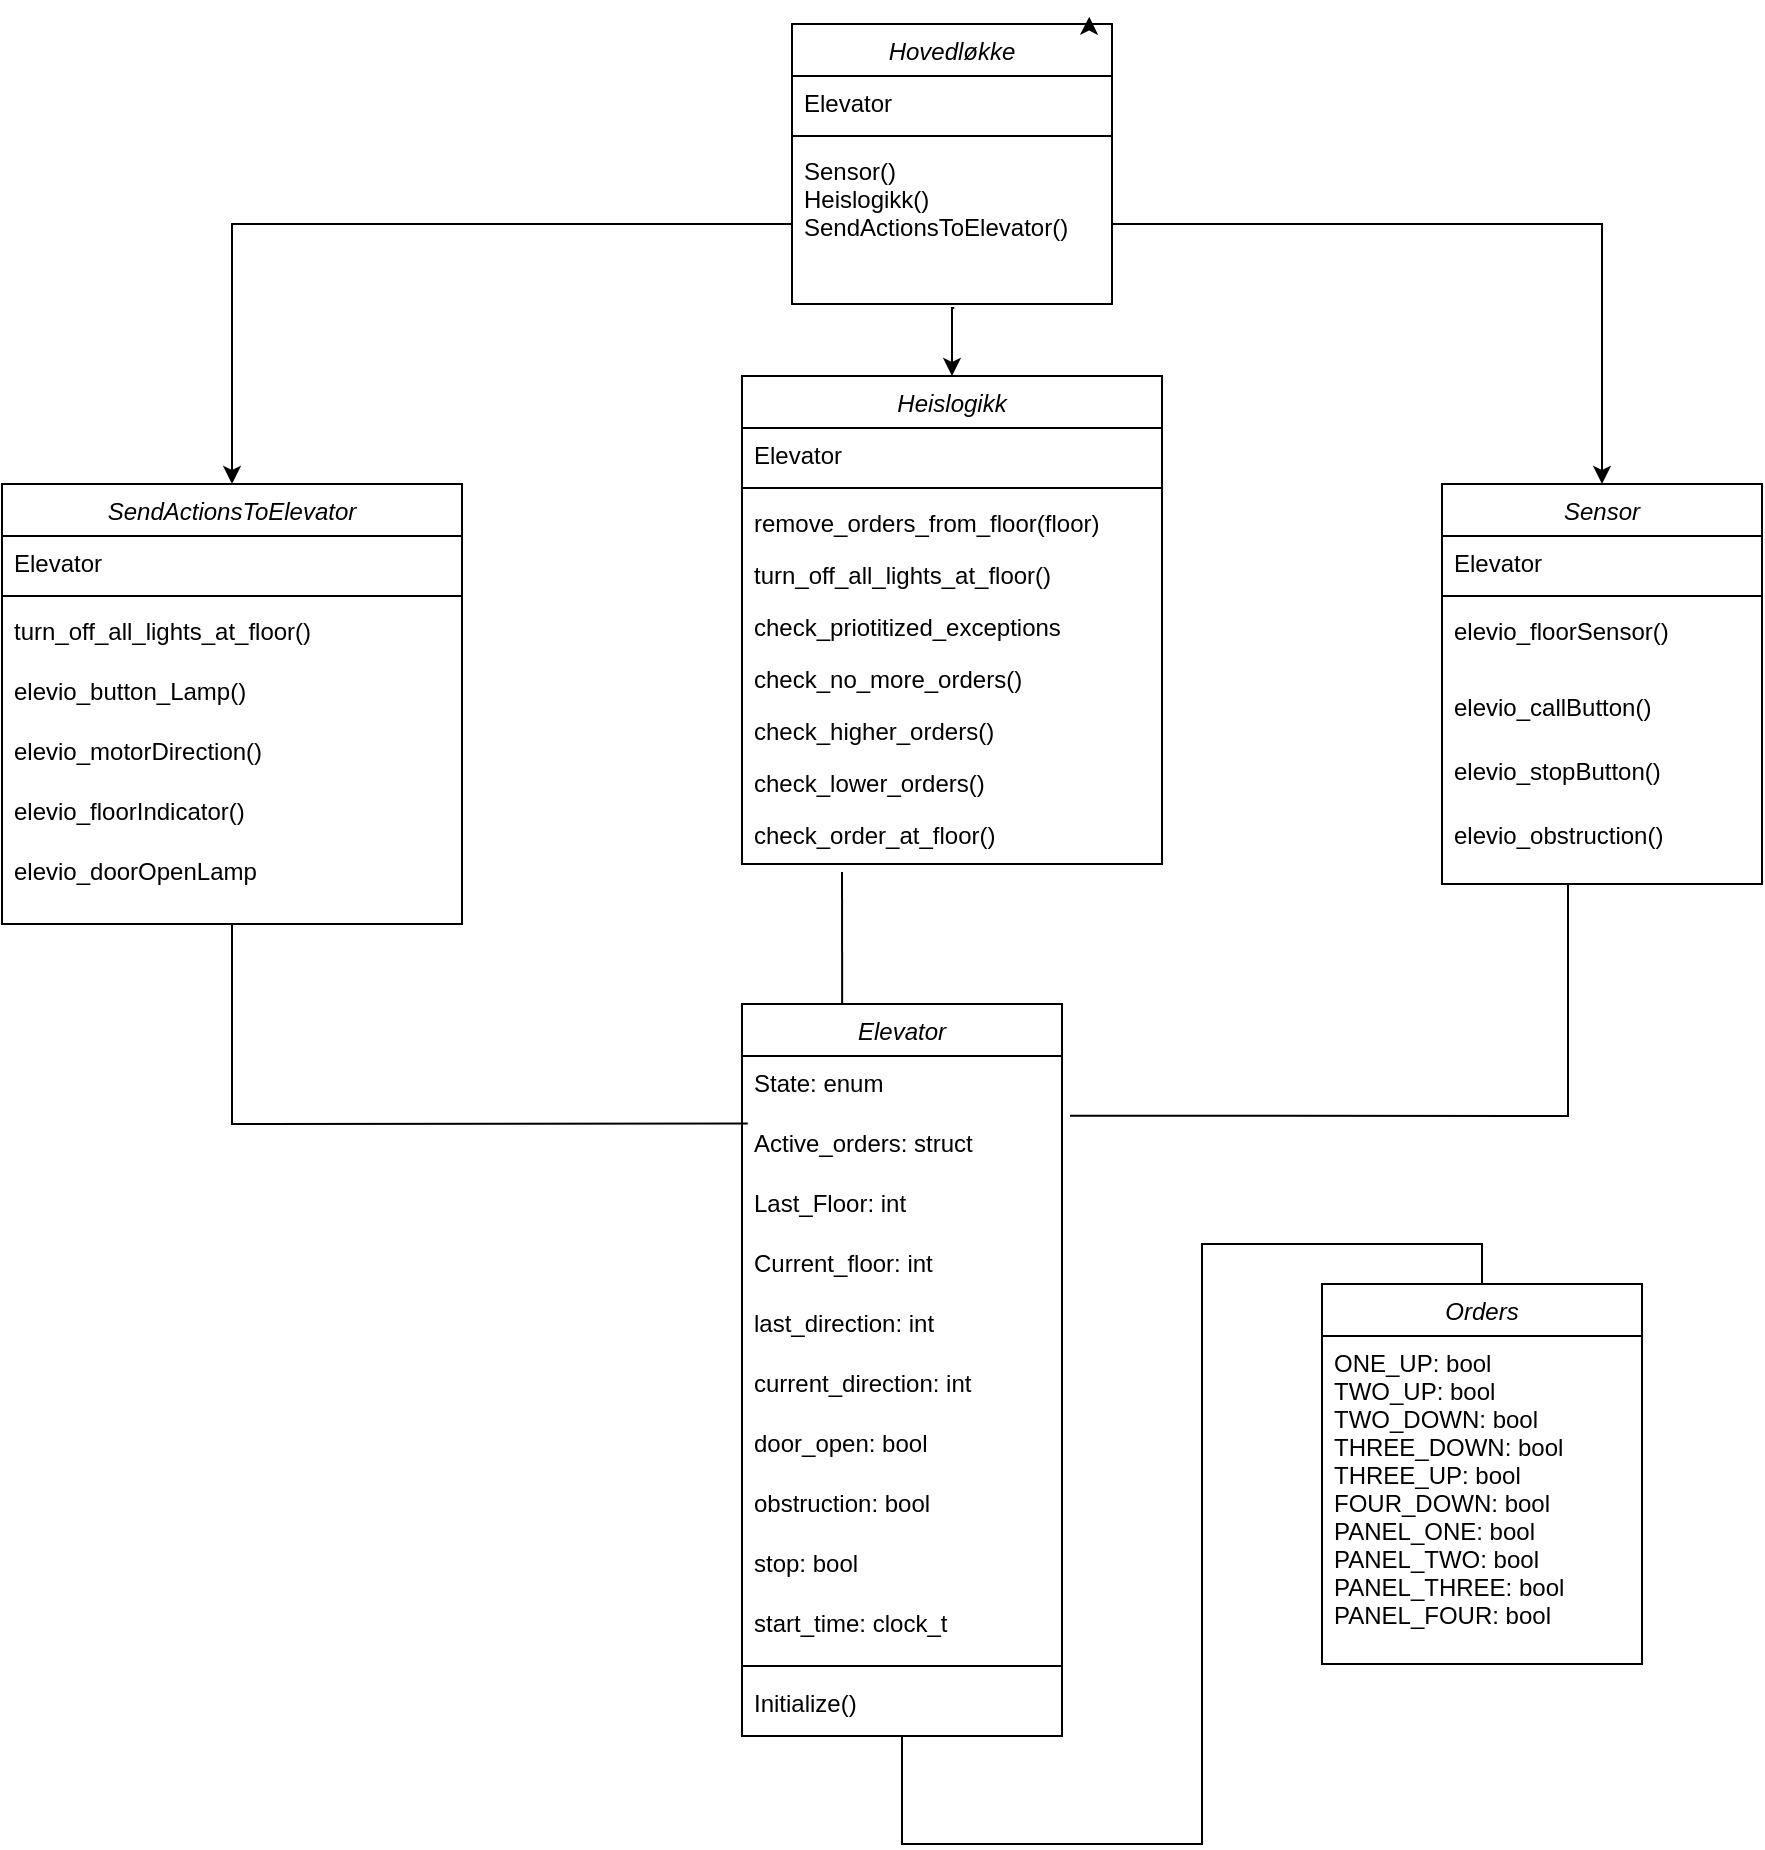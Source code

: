 <mxfile version="26.1.1">
  <diagram id="C5RBs43oDa-KdzZeNtuy" name="Page-1">
    <mxGraphModel dx="2028" dy="2124" grid="1" gridSize="10" guides="1" tooltips="1" connect="1" arrows="1" fold="1" page="1" pageScale="1" pageWidth="827" pageHeight="1169" math="0" shadow="0">
      <root>
        <mxCell id="WIyWlLk6GJQsqaUBKTNV-0" />
        <mxCell id="WIyWlLk6GJQsqaUBKTNV-1" parent="WIyWlLk6GJQsqaUBKTNV-0" />
        <mxCell id="zkfFHV4jXpPFQw0GAbJ--0" value="Hovedløkke" style="swimlane;fontStyle=2;align=center;verticalAlign=top;childLayout=stackLayout;horizontal=1;startSize=26;horizontalStack=0;resizeParent=1;resizeLast=0;collapsible=1;marginBottom=0;rounded=0;shadow=0;strokeWidth=1;" parent="WIyWlLk6GJQsqaUBKTNV-1" vertex="1">
          <mxGeometry x="455" y="-10" width="160" height="140" as="geometry">
            <mxRectangle x="230" y="140" width="160" height="26" as="alternateBounds" />
          </mxGeometry>
        </mxCell>
        <mxCell id="zkfFHV4jXpPFQw0GAbJ--1" value="Elevator" style="text;align=left;verticalAlign=top;spacingLeft=4;spacingRight=4;overflow=hidden;rotatable=0;points=[[0,0.5],[1,0.5]];portConstraint=eastwest;" parent="zkfFHV4jXpPFQw0GAbJ--0" vertex="1">
          <mxGeometry y="26" width="160" height="26" as="geometry" />
        </mxCell>
        <mxCell id="zkfFHV4jXpPFQw0GAbJ--4" value="" style="line;html=1;strokeWidth=1;align=left;verticalAlign=middle;spacingTop=-1;spacingLeft=3;spacingRight=3;rotatable=0;labelPosition=right;points=[];portConstraint=eastwest;" parent="zkfFHV4jXpPFQw0GAbJ--0" vertex="1">
          <mxGeometry y="52" width="160" height="8" as="geometry" />
        </mxCell>
        <mxCell id="zkfFHV4jXpPFQw0GAbJ--5" value="Sensor()&#xa;Heislogikk()&#xa;SendActionsToElevator()" style="text;align=left;verticalAlign=top;spacingLeft=4;spacingRight=4;overflow=hidden;rotatable=0;points=[[0,0.5],[1,0.5]];portConstraint=eastwest;" parent="zkfFHV4jXpPFQw0GAbJ--0" vertex="1">
          <mxGeometry y="60" width="160" height="80" as="geometry" />
        </mxCell>
        <mxCell id="JAbTcYo0nhCRldqUnfxY-1" value="Sensor" style="swimlane;fontStyle=2;align=center;verticalAlign=top;childLayout=stackLayout;horizontal=1;startSize=26;horizontalStack=0;resizeParent=1;resizeLast=0;collapsible=1;marginBottom=0;rounded=0;shadow=0;strokeWidth=1;" vertex="1" parent="WIyWlLk6GJQsqaUBKTNV-1">
          <mxGeometry x="780" y="220" width="160" height="200" as="geometry">
            <mxRectangle x="230" y="140" width="160" height="26" as="alternateBounds" />
          </mxGeometry>
        </mxCell>
        <mxCell id="JAbTcYo0nhCRldqUnfxY-2" value="Elevator" style="text;align=left;verticalAlign=top;spacingLeft=4;spacingRight=4;overflow=hidden;rotatable=0;points=[[0,0.5],[1,0.5]];portConstraint=eastwest;" vertex="1" parent="JAbTcYo0nhCRldqUnfxY-1">
          <mxGeometry y="26" width="160" height="26" as="geometry" />
        </mxCell>
        <mxCell id="JAbTcYo0nhCRldqUnfxY-5" value="" style="line;html=1;strokeWidth=1;align=left;verticalAlign=middle;spacingTop=-1;spacingLeft=3;spacingRight=3;rotatable=0;labelPosition=right;points=[];portConstraint=eastwest;" vertex="1" parent="JAbTcYo0nhCRldqUnfxY-1">
          <mxGeometry y="52" width="160" height="8" as="geometry" />
        </mxCell>
        <mxCell id="JAbTcYo0nhCRldqUnfxY-6" value="elevio_floorSensor()" style="text;align=left;verticalAlign=top;spacingLeft=4;spacingRight=4;overflow=hidden;rotatable=0;points=[[0,0.5],[1,0.5]];portConstraint=eastwest;" vertex="1" parent="JAbTcYo0nhCRldqUnfxY-1">
          <mxGeometry y="60" width="160" height="38" as="geometry" />
        </mxCell>
        <mxCell id="JAbTcYo0nhCRldqUnfxY-57" value="elevio_callButton()" style="text;align=left;verticalAlign=top;spacingLeft=4;spacingRight=4;overflow=hidden;rotatable=0;points=[[0,0.5],[1,0.5]];portConstraint=eastwest;" vertex="1" parent="JAbTcYo0nhCRldqUnfxY-1">
          <mxGeometry y="98" width="160" height="32" as="geometry" />
        </mxCell>
        <mxCell id="JAbTcYo0nhCRldqUnfxY-82" value="elevio_stopButton()" style="text;align=left;verticalAlign=top;spacingLeft=4;spacingRight=4;overflow=hidden;rotatable=0;points=[[0,0.5],[1,0.5]];portConstraint=eastwest;" vertex="1" parent="JAbTcYo0nhCRldqUnfxY-1">
          <mxGeometry y="130" width="160" height="32" as="geometry" />
        </mxCell>
        <mxCell id="JAbTcYo0nhCRldqUnfxY-83" value="elevio_obstruction()" style="text;align=left;verticalAlign=top;spacingLeft=4;spacingRight=4;overflow=hidden;rotatable=0;points=[[0,0.5],[1,0.5]];portConstraint=eastwest;" vertex="1" parent="JAbTcYo0nhCRldqUnfxY-1">
          <mxGeometry y="162" width="160" height="32" as="geometry" />
        </mxCell>
        <mxCell id="JAbTcYo0nhCRldqUnfxY-7" value="Elevator" style="swimlane;fontStyle=2;align=center;verticalAlign=top;childLayout=stackLayout;horizontal=1;startSize=26;horizontalStack=0;resizeParent=1;resizeLast=0;collapsible=1;marginBottom=0;rounded=0;shadow=0;strokeWidth=1;" vertex="1" parent="WIyWlLk6GJQsqaUBKTNV-1">
          <mxGeometry x="430" y="480" width="160" height="366" as="geometry">
            <mxRectangle x="230" y="140" width="160" height="26" as="alternateBounds" />
          </mxGeometry>
        </mxCell>
        <mxCell id="JAbTcYo0nhCRldqUnfxY-33" value="State: enum" style="text;align=left;verticalAlign=top;spacingLeft=4;spacingRight=4;overflow=hidden;rotatable=0;points=[[0,0.5],[1,0.5]];portConstraint=eastwest;" vertex="1" parent="JAbTcYo0nhCRldqUnfxY-7">
          <mxGeometry y="26" width="160" height="30" as="geometry" />
        </mxCell>
        <mxCell id="JAbTcYo0nhCRldqUnfxY-34" value="Active_orders: struct" style="text;align=left;verticalAlign=top;spacingLeft=4;spacingRight=4;overflow=hidden;rotatable=0;points=[[0,0.5],[1,0.5]];portConstraint=eastwest;" vertex="1" parent="JAbTcYo0nhCRldqUnfxY-7">
          <mxGeometry y="56" width="160" height="30" as="geometry" />
        </mxCell>
        <mxCell id="JAbTcYo0nhCRldqUnfxY-35" value="Last_Floor: int" style="text;align=left;verticalAlign=top;spacingLeft=4;spacingRight=4;overflow=hidden;rotatable=0;points=[[0,0.5],[1,0.5]];portConstraint=eastwest;" vertex="1" parent="JAbTcYo0nhCRldqUnfxY-7">
          <mxGeometry y="86" width="160" height="30" as="geometry" />
        </mxCell>
        <mxCell id="JAbTcYo0nhCRldqUnfxY-36" value="Current_floor: int" style="text;align=left;verticalAlign=top;spacingLeft=4;spacingRight=4;overflow=hidden;rotatable=0;points=[[0,0.5],[1,0.5]];portConstraint=eastwest;" vertex="1" parent="JAbTcYo0nhCRldqUnfxY-7">
          <mxGeometry y="116" width="160" height="30" as="geometry" />
        </mxCell>
        <mxCell id="JAbTcYo0nhCRldqUnfxY-37" value="last_direction: int" style="text;align=left;verticalAlign=top;spacingLeft=4;spacingRight=4;overflow=hidden;rotatable=0;points=[[0,0.5],[1,0.5]];portConstraint=eastwest;" vertex="1" parent="JAbTcYo0nhCRldqUnfxY-7">
          <mxGeometry y="146" width="160" height="30" as="geometry" />
        </mxCell>
        <mxCell id="JAbTcYo0nhCRldqUnfxY-39" value="current_direction: int" style="text;align=left;verticalAlign=top;spacingLeft=4;spacingRight=4;overflow=hidden;rotatable=0;points=[[0,0.5],[1,0.5]];portConstraint=eastwest;" vertex="1" parent="JAbTcYo0nhCRldqUnfxY-7">
          <mxGeometry y="176" width="160" height="30" as="geometry" />
        </mxCell>
        <mxCell id="JAbTcYo0nhCRldqUnfxY-40" value="door_open: bool" style="text;align=left;verticalAlign=top;spacingLeft=4;spacingRight=4;overflow=hidden;rotatable=0;points=[[0,0.5],[1,0.5]];portConstraint=eastwest;" vertex="1" parent="JAbTcYo0nhCRldqUnfxY-7">
          <mxGeometry y="206" width="160" height="30" as="geometry" />
        </mxCell>
        <mxCell id="JAbTcYo0nhCRldqUnfxY-42" value="obstruction: bool" style="text;align=left;verticalAlign=top;spacingLeft=4;spacingRight=4;overflow=hidden;rotatable=0;points=[[0,0.5],[1,0.5]];portConstraint=eastwest;" vertex="1" parent="JAbTcYo0nhCRldqUnfxY-7">
          <mxGeometry y="236" width="160" height="30" as="geometry" />
        </mxCell>
        <mxCell id="JAbTcYo0nhCRldqUnfxY-43" value="stop: bool" style="text;align=left;verticalAlign=top;spacingLeft=4;spacingRight=4;overflow=hidden;rotatable=0;points=[[0,0.5],[1,0.5]];portConstraint=eastwest;" vertex="1" parent="JAbTcYo0nhCRldqUnfxY-7">
          <mxGeometry y="266" width="160" height="30" as="geometry" />
        </mxCell>
        <mxCell id="JAbTcYo0nhCRldqUnfxY-76" value="start_time: clock_t " style="text;align=left;verticalAlign=top;spacingLeft=4;spacingRight=4;overflow=hidden;rotatable=0;points=[[0,0.5],[1,0.5]];portConstraint=eastwest;" vertex="1" parent="JAbTcYo0nhCRldqUnfxY-7">
          <mxGeometry y="296" width="160" height="30" as="geometry" />
        </mxCell>
        <mxCell id="JAbTcYo0nhCRldqUnfxY-11" value="" style="line;html=1;strokeWidth=1;align=left;verticalAlign=middle;spacingTop=-1;spacingLeft=3;spacingRight=3;rotatable=0;labelPosition=right;points=[];portConstraint=eastwest;" vertex="1" parent="JAbTcYo0nhCRldqUnfxY-7">
          <mxGeometry y="326" width="160" height="10" as="geometry" />
        </mxCell>
        <mxCell id="JAbTcYo0nhCRldqUnfxY-56" value="Initialize()" style="text;align=left;verticalAlign=top;spacingLeft=4;spacingRight=4;overflow=hidden;rotatable=0;points=[[0,0.5],[1,0.5]];portConstraint=eastwest;" vertex="1" parent="JAbTcYo0nhCRldqUnfxY-7">
          <mxGeometry y="336" width="160" height="30" as="geometry" />
        </mxCell>
        <mxCell id="JAbTcYo0nhCRldqUnfxY-13" style="edgeStyle=orthogonalEdgeStyle;rounded=0;orthogonalLoop=1;jettySize=auto;html=1;exitX=1;exitY=0;exitDx=0;exitDy=0;entryX=0.929;entryY=-0.026;entryDx=0;entryDy=0;entryPerimeter=0;" edge="1" parent="WIyWlLk6GJQsqaUBKTNV-1" source="zkfFHV4jXpPFQw0GAbJ--0" target="zkfFHV4jXpPFQw0GAbJ--0">
          <mxGeometry relative="1" as="geometry" />
        </mxCell>
        <mxCell id="JAbTcYo0nhCRldqUnfxY-14" value="Orders" style="swimlane;fontStyle=2;align=center;verticalAlign=top;childLayout=stackLayout;horizontal=1;startSize=26;horizontalStack=0;resizeParent=1;resizeLast=0;collapsible=1;marginBottom=0;rounded=0;shadow=0;strokeWidth=1;" vertex="1" parent="WIyWlLk6GJQsqaUBKTNV-1">
          <mxGeometry x="720" y="620" width="160" height="190" as="geometry">
            <mxRectangle x="230" y="140" width="160" height="26" as="alternateBounds" />
          </mxGeometry>
        </mxCell>
        <mxCell id="JAbTcYo0nhCRldqUnfxY-17" value="ONE_UP: bool  &#xa;TWO_UP: bool  &#xa;TWO_DOWN: bool  &#xa;THREE_DOWN: bool  &#xa;THREE_UP: bool  &#xa;FOUR_DOWN: bool  &#xa;PANEL_ONE: bool  &#xa;PANEL_TWO: bool  &#xa;PANEL_THREE: bool  &#xa;PANEL_FOUR: bool  &#xa;" style="text;align=left;verticalAlign=top;spacingLeft=4;spacingRight=4;overflow=hidden;rotatable=0;points=[[0,0.5],[1,0.5]];portConstraint=eastwest;rounded=0;shadow=0;html=0;" vertex="1" parent="JAbTcYo0nhCRldqUnfxY-14">
          <mxGeometry y="26" width="160" height="154" as="geometry" />
        </mxCell>
        <mxCell id="JAbTcYo0nhCRldqUnfxY-18" value="" style="line;html=1;strokeWidth=1;align=left;verticalAlign=middle;spacingTop=-1;spacingLeft=3;spacingRight=3;rotatable=0;labelPosition=right;points=[];portConstraint=eastwest;" vertex="1" parent="JAbTcYo0nhCRldqUnfxY-14">
          <mxGeometry y="180" width="160" as="geometry" />
        </mxCell>
        <mxCell id="JAbTcYo0nhCRldqUnfxY-20" value="Heislogikk" style="swimlane;fontStyle=2;align=center;verticalAlign=top;childLayout=stackLayout;horizontal=1;startSize=26;horizontalStack=0;resizeParent=1;resizeLast=0;collapsible=1;marginBottom=0;rounded=0;shadow=0;strokeWidth=1;" vertex="1" parent="WIyWlLk6GJQsqaUBKTNV-1">
          <mxGeometry x="430" y="166" width="210" height="244" as="geometry">
            <mxRectangle x="230" y="140" width="160" height="26" as="alternateBounds" />
          </mxGeometry>
        </mxCell>
        <mxCell id="JAbTcYo0nhCRldqUnfxY-23" value="Elevator" style="text;align=left;verticalAlign=top;spacingLeft=4;spacingRight=4;overflow=hidden;rotatable=0;points=[[0,0.5],[1,0.5]];portConstraint=eastwest;rounded=0;shadow=0;html=0;" vertex="1" parent="JAbTcYo0nhCRldqUnfxY-20">
          <mxGeometry y="26" width="210" height="26" as="geometry" />
        </mxCell>
        <mxCell id="JAbTcYo0nhCRldqUnfxY-24" value="" style="line;html=1;strokeWidth=1;align=left;verticalAlign=middle;spacingTop=-1;spacingLeft=3;spacingRight=3;rotatable=0;labelPosition=right;points=[];portConstraint=eastwest;" vertex="1" parent="JAbTcYo0nhCRldqUnfxY-20">
          <mxGeometry y="52" width="210" height="8" as="geometry" />
        </mxCell>
        <mxCell id="JAbTcYo0nhCRldqUnfxY-25" value="remove_orders_from_floor(floor)" style="text;align=left;verticalAlign=top;spacingLeft=4;spacingRight=4;overflow=hidden;rotatable=0;points=[[0,0.5],[1,0.5]];portConstraint=eastwest;" vertex="1" parent="JAbTcYo0nhCRldqUnfxY-20">
          <mxGeometry y="60" width="210" height="26" as="geometry" />
        </mxCell>
        <mxCell id="JAbTcYo0nhCRldqUnfxY-53" value="turn_off_all_lights_at_floor()" style="text;align=left;verticalAlign=top;spacingLeft=4;spacingRight=4;overflow=hidden;rotatable=0;points=[[0,0.5],[1,0.5]];portConstraint=eastwest;" vertex="1" parent="JAbTcYo0nhCRldqUnfxY-20">
          <mxGeometry y="86" width="210" height="26" as="geometry" />
        </mxCell>
        <mxCell id="JAbTcYo0nhCRldqUnfxY-75" value="check_priotitized_exceptions" style="text;align=left;verticalAlign=top;spacingLeft=4;spacingRight=4;overflow=hidden;rotatable=0;points=[[0,0.5],[1,0.5]];portConstraint=eastwest;" vertex="1" parent="JAbTcYo0nhCRldqUnfxY-20">
          <mxGeometry y="112" width="210" height="26" as="geometry" />
        </mxCell>
        <mxCell id="JAbTcYo0nhCRldqUnfxY-77" value="check_no_more_orders()" style="text;align=left;verticalAlign=top;spacingLeft=4;spacingRight=4;overflow=hidden;rotatable=0;points=[[0,0.5],[1,0.5]];portConstraint=eastwest;" vertex="1" parent="JAbTcYo0nhCRldqUnfxY-20">
          <mxGeometry y="138" width="210" height="26" as="geometry" />
        </mxCell>
        <mxCell id="JAbTcYo0nhCRldqUnfxY-78" value="check_higher_orders()" style="text;align=left;verticalAlign=top;spacingLeft=4;spacingRight=4;overflow=hidden;rotatable=0;points=[[0,0.5],[1,0.5]];portConstraint=eastwest;" vertex="1" parent="JAbTcYo0nhCRldqUnfxY-20">
          <mxGeometry y="164" width="210" height="26" as="geometry" />
        </mxCell>
        <mxCell id="JAbTcYo0nhCRldqUnfxY-79" value="check_lower_orders()" style="text;align=left;verticalAlign=top;spacingLeft=4;spacingRight=4;overflow=hidden;rotatable=0;points=[[0,0.5],[1,0.5]];portConstraint=eastwest;" vertex="1" parent="JAbTcYo0nhCRldqUnfxY-20">
          <mxGeometry y="190" width="210" height="26" as="geometry" />
        </mxCell>
        <mxCell id="JAbTcYo0nhCRldqUnfxY-80" value="check_order_at_floor()" style="text;align=left;verticalAlign=top;spacingLeft=4;spacingRight=4;overflow=hidden;rotatable=0;points=[[0,0.5],[1,0.5]];portConstraint=eastwest;" vertex="1" parent="JAbTcYo0nhCRldqUnfxY-20">
          <mxGeometry y="216" width="210" height="26" as="geometry" />
        </mxCell>
        <mxCell id="JAbTcYo0nhCRldqUnfxY-26" value="SendActionsToElevator" style="swimlane;fontStyle=2;align=center;verticalAlign=top;childLayout=stackLayout;horizontal=1;startSize=26;horizontalStack=0;resizeParent=1;resizeLast=0;collapsible=1;marginBottom=0;rounded=0;shadow=0;strokeWidth=1;" vertex="1" parent="WIyWlLk6GJQsqaUBKTNV-1">
          <mxGeometry x="60" y="220" width="230" height="220" as="geometry">
            <mxRectangle x="230" y="140" width="160" height="26" as="alternateBounds" />
          </mxGeometry>
        </mxCell>
        <mxCell id="JAbTcYo0nhCRldqUnfxY-27" value="Elevator" style="text;align=left;verticalAlign=top;spacingLeft=4;spacingRight=4;overflow=hidden;rotatable=0;points=[[0,0.5],[1,0.5]];portConstraint=eastwest;" vertex="1" parent="JAbTcYo0nhCRldqUnfxY-26">
          <mxGeometry y="26" width="230" height="26" as="geometry" />
        </mxCell>
        <mxCell id="JAbTcYo0nhCRldqUnfxY-30" value="" style="line;html=1;strokeWidth=1;align=left;verticalAlign=middle;spacingTop=-1;spacingLeft=3;spacingRight=3;rotatable=0;labelPosition=right;points=[];portConstraint=eastwest;" vertex="1" parent="JAbTcYo0nhCRldqUnfxY-26">
          <mxGeometry y="52" width="230" height="8" as="geometry" />
        </mxCell>
        <mxCell id="JAbTcYo0nhCRldqUnfxY-31" value="turn_off_all_lights_at_floor()" style="text;align=left;verticalAlign=top;spacingLeft=4;spacingRight=4;overflow=hidden;rotatable=0;points=[[0,0.5],[1,0.5]];portConstraint=eastwest;" vertex="1" parent="JAbTcYo0nhCRldqUnfxY-26">
          <mxGeometry y="60" width="230" height="30" as="geometry" />
        </mxCell>
        <mxCell id="JAbTcYo0nhCRldqUnfxY-52" value="elevio_button_Lamp()" style="text;align=left;verticalAlign=top;spacingLeft=4;spacingRight=4;overflow=hidden;rotatable=0;points=[[0,0.5],[1,0.5]];portConstraint=eastwest;" vertex="1" parent="JAbTcYo0nhCRldqUnfxY-26">
          <mxGeometry y="90" width="230" height="30" as="geometry" />
        </mxCell>
        <mxCell id="JAbTcYo0nhCRldqUnfxY-54" value="elevio_motorDirection()" style="text;align=left;verticalAlign=top;spacingLeft=4;spacingRight=4;overflow=hidden;rotatable=0;points=[[0,0.5],[1,0.5]];portConstraint=eastwest;" vertex="1" parent="JAbTcYo0nhCRldqUnfxY-26">
          <mxGeometry y="120" width="230" height="30" as="geometry" />
        </mxCell>
        <mxCell id="JAbTcYo0nhCRldqUnfxY-55" value="elevio_floorIndicator()" style="text;align=left;verticalAlign=top;spacingLeft=4;spacingRight=4;overflow=hidden;rotatable=0;points=[[0,0.5],[1,0.5]];portConstraint=eastwest;" vertex="1" parent="JAbTcYo0nhCRldqUnfxY-26">
          <mxGeometry y="150" width="230" height="30" as="geometry" />
        </mxCell>
        <mxCell id="JAbTcYo0nhCRldqUnfxY-84" value="elevio_doorOpenLamp" style="text;align=left;verticalAlign=top;spacingLeft=4;spacingRight=4;overflow=hidden;rotatable=0;points=[[0,0.5],[1,0.5]];portConstraint=eastwest;" vertex="1" parent="JAbTcYo0nhCRldqUnfxY-26">
          <mxGeometry y="180" width="230" height="30" as="geometry" />
        </mxCell>
        <mxCell id="JAbTcYo0nhCRldqUnfxY-60" style="edgeStyle=orthogonalEdgeStyle;rounded=0;orthogonalLoop=1;jettySize=auto;html=1;" edge="1" parent="WIyWlLk6GJQsqaUBKTNV-1" source="zkfFHV4jXpPFQw0GAbJ--5" target="JAbTcYo0nhCRldqUnfxY-1">
          <mxGeometry relative="1" as="geometry" />
        </mxCell>
        <mxCell id="JAbTcYo0nhCRldqUnfxY-61" style="edgeStyle=orthogonalEdgeStyle;rounded=0;orthogonalLoop=1;jettySize=auto;html=1;entryX=0.5;entryY=0;entryDx=0;entryDy=0;exitX=0.507;exitY=1.025;exitDx=0;exitDy=0;exitPerimeter=0;" edge="1" parent="WIyWlLk6GJQsqaUBKTNV-1" source="zkfFHV4jXpPFQw0GAbJ--5" target="JAbTcYo0nhCRldqUnfxY-20">
          <mxGeometry relative="1" as="geometry">
            <Array as="points">
              <mxPoint x="535" y="132" />
            </Array>
          </mxGeometry>
        </mxCell>
        <mxCell id="JAbTcYo0nhCRldqUnfxY-62" style="edgeStyle=orthogonalEdgeStyle;rounded=0;orthogonalLoop=1;jettySize=auto;html=1;entryX=0.5;entryY=0;entryDx=0;entryDy=0;" edge="1" parent="WIyWlLk6GJQsqaUBKTNV-1" source="zkfFHV4jXpPFQw0GAbJ--5" target="JAbTcYo0nhCRldqUnfxY-26">
          <mxGeometry relative="1" as="geometry" />
        </mxCell>
        <mxCell id="JAbTcYo0nhCRldqUnfxY-65" value="" style="endArrow=none;html=1;rounded=0;exitX=0.313;exitY=0;exitDx=0;exitDy=0;exitPerimeter=0;" edge="1" parent="WIyWlLk6GJQsqaUBKTNV-1" source="JAbTcYo0nhCRldqUnfxY-7">
          <mxGeometry width="50" height="50" relative="1" as="geometry">
            <mxPoint x="470" y="470" as="sourcePoint" />
            <mxPoint x="480" y="414" as="targetPoint" />
          </mxGeometry>
        </mxCell>
        <mxCell id="JAbTcYo0nhCRldqUnfxY-67" value="" style="endArrow=none;html=1;rounded=0;entryX=0.018;entryY=0.123;entryDx=0;entryDy=0;entryPerimeter=0;exitX=0.5;exitY=1;exitDx=0;exitDy=0;" edge="1" parent="WIyWlLk6GJQsqaUBKTNV-1" source="JAbTcYo0nhCRldqUnfxY-26" target="JAbTcYo0nhCRldqUnfxY-34">
          <mxGeometry width="50" height="50" relative="1" as="geometry">
            <mxPoint x="180" y="534" as="sourcePoint" />
            <mxPoint x="390" y="480" as="targetPoint" />
            <Array as="points">
              <mxPoint x="175" y="540" />
            </Array>
          </mxGeometry>
        </mxCell>
        <mxCell id="JAbTcYo0nhCRldqUnfxY-73" value="" style="endArrow=none;html=1;rounded=0;entryX=0.5;entryY=1;entryDx=0;entryDy=0;exitX=0.5;exitY=0;exitDx=0;exitDy=0;" edge="1" parent="WIyWlLk6GJQsqaUBKTNV-1" source="JAbTcYo0nhCRldqUnfxY-14" target="JAbTcYo0nhCRldqUnfxY-7">
          <mxGeometry width="50" height="50" relative="1" as="geometry">
            <mxPoint x="370" y="830" as="sourcePoint" />
            <mxPoint x="420" y="780" as="targetPoint" />
            <Array as="points">
              <mxPoint x="800" y="600" />
              <mxPoint x="660" y="600" />
              <mxPoint x="660" y="900" />
              <mxPoint x="510" y="900" />
            </Array>
          </mxGeometry>
        </mxCell>
        <mxCell id="JAbTcYo0nhCRldqUnfxY-74" value="" style="endArrow=none;html=1;rounded=0;entryX=1.025;entryY=-0.004;entryDx=0;entryDy=0;entryPerimeter=0;" edge="1" parent="WIyWlLk6GJQsqaUBKTNV-1" target="JAbTcYo0nhCRldqUnfxY-34">
          <mxGeometry width="50" height="50" relative="1" as="geometry">
            <mxPoint x="843" y="420" as="sourcePoint" />
            <mxPoint x="420" y="430" as="targetPoint" />
            <Array as="points">
              <mxPoint x="843" y="536" />
            </Array>
          </mxGeometry>
        </mxCell>
      </root>
    </mxGraphModel>
  </diagram>
</mxfile>
